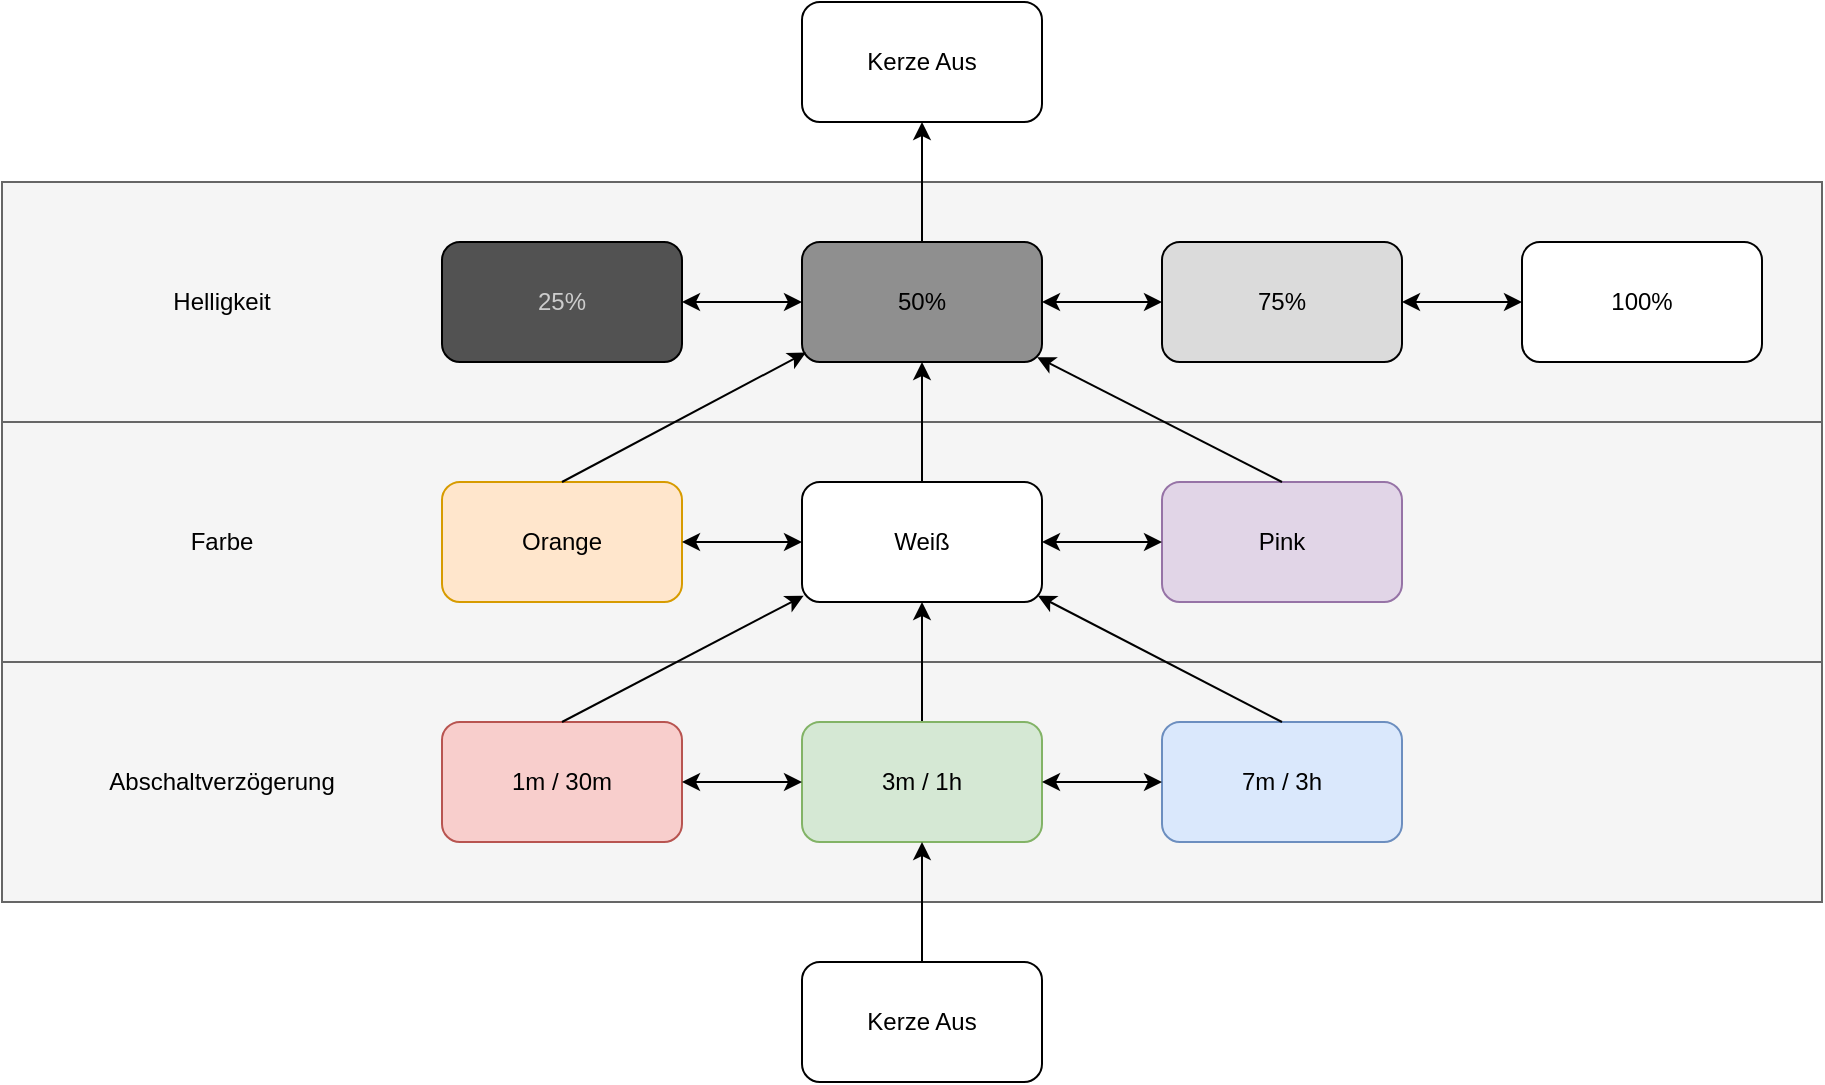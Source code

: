 <mxfile version="13.5.7" type="device"><diagram id="AVjqlTloTFYv55ZGAfW7" name="Page-1"><mxGraphModel dx="2732" dy="1081" grid="1" gridSize="10" guides="1" tooltips="1" connect="1" arrows="1" fold="1" page="1" pageScale="1" pageWidth="827" pageHeight="1169" math="0" shadow="0"><root><mxCell id="0"/><mxCell id="1" parent="0"/><mxCell id="94LGESto5bZdLPIoVkyo-36" value="" style="rounded=0;whiteSpace=wrap;html=1;strokeColor=#666666;fillColor=#f5f5f5;fontColor=#333333;" vertex="1" parent="1"><mxGeometry x="-40" y="420" width="910" height="120" as="geometry"/></mxCell><mxCell id="94LGESto5bZdLPIoVkyo-35" value="" style="rounded=0;whiteSpace=wrap;html=1;strokeColor=#666666;fillColor=#f5f5f5;fontColor=#333333;" vertex="1" parent="1"><mxGeometry x="-40" y="540" width="910" height="120" as="geometry"/></mxCell><mxCell id="94LGESto5bZdLPIoVkyo-34" value="" style="rounded=0;whiteSpace=wrap;html=1;strokeColor=#666666;fillColor=#f5f5f5;fontColor=#333333;" vertex="1" parent="1"><mxGeometry x="-40" y="660" width="910" height="120" as="geometry"/></mxCell><mxCell id="94LGESto5bZdLPIoVkyo-6" value="" style="edgeStyle=orthogonalEdgeStyle;rounded=0;orthogonalLoop=1;jettySize=auto;html=1;" edge="1" parent="1" source="94LGESto5bZdLPIoVkyo-3" target="94LGESto5bZdLPIoVkyo-4"><mxGeometry relative="1" as="geometry"/></mxCell><mxCell id="94LGESto5bZdLPIoVkyo-3" value="3m / 1h" style="rounded=1;whiteSpace=wrap;html=1;fillColor=#d5e8d4;strokeColor=#82b366;" vertex="1" parent="1"><mxGeometry x="360" y="690" width="120" height="60" as="geometry"/></mxCell><mxCell id="94LGESto5bZdLPIoVkyo-7" value="" style="edgeStyle=orthogonalEdgeStyle;rounded=0;orthogonalLoop=1;jettySize=auto;html=1;" edge="1" parent="1" source="94LGESto5bZdLPIoVkyo-4" target="94LGESto5bZdLPIoVkyo-5"><mxGeometry relative="1" as="geometry"/></mxCell><mxCell id="94LGESto5bZdLPIoVkyo-4" value="Weiß" style="rounded=1;whiteSpace=wrap;html=1;" vertex="1" parent="1"><mxGeometry x="360" y="570" width="120" height="60" as="geometry"/></mxCell><mxCell id="94LGESto5bZdLPIoVkyo-28" value="" style="edgeStyle=orthogonalEdgeStyle;rounded=0;orthogonalLoop=1;jettySize=auto;html=1;" edge="1" parent="1" source="94LGESto5bZdLPIoVkyo-5" target="94LGESto5bZdLPIoVkyo-26"><mxGeometry relative="1" as="geometry"/></mxCell><mxCell id="94LGESto5bZdLPIoVkyo-5" value="50%" style="rounded=1;whiteSpace=wrap;html=1;fillColor=#8F8F8F;" vertex="1" parent="1"><mxGeometry x="360" y="450" width="120" height="60" as="geometry"/></mxCell><mxCell id="94LGESto5bZdLPIoVkyo-11" value="7m / 3h" style="rounded=1;whiteSpace=wrap;html=1;fillColor=#dae8fc;strokeColor=#6c8ebf;" vertex="1" parent="1"><mxGeometry x="540" y="690" width="120" height="60" as="geometry"/></mxCell><mxCell id="94LGESto5bZdLPIoVkyo-13" value="Pink" style="rounded=1;whiteSpace=wrap;html=1;fillColor=#e1d5e7;strokeColor=#9673a6;" vertex="1" parent="1"><mxGeometry x="540" y="570" width="120" height="60" as="geometry"/></mxCell><mxCell id="94LGESto5bZdLPIoVkyo-14" value="75%" style="rounded=1;whiteSpace=wrap;html=1;fillColor=#DBDBDB;" vertex="1" parent="1"><mxGeometry x="540" y="450" width="120" height="60" as="geometry"/></mxCell><mxCell id="94LGESto5bZdLPIoVkyo-16" value="1m / 30m" style="rounded=1;whiteSpace=wrap;html=1;fillColor=#f8cecc;strokeColor=#b85450;" vertex="1" parent="1"><mxGeometry x="180" y="690" width="120" height="60" as="geometry"/></mxCell><mxCell id="94LGESto5bZdLPIoVkyo-18" value="Orange" style="rounded=1;whiteSpace=wrap;html=1;fillColor=#ffe6cc;strokeColor=#d79b00;" vertex="1" parent="1"><mxGeometry x="180" y="570" width="120" height="60" as="geometry"/></mxCell><mxCell id="94LGESto5bZdLPIoVkyo-19" value="&lt;font color=&quot;#cccccc&quot;&gt;25%&lt;/font&gt;" style="rounded=1;whiteSpace=wrap;html=1;fillColor=#525252;" vertex="1" parent="1"><mxGeometry x="180" y="450" width="120" height="60" as="geometry"/></mxCell><mxCell id="94LGESto5bZdLPIoVkyo-27" value="" style="edgeStyle=orthogonalEdgeStyle;rounded=0;orthogonalLoop=1;jettySize=auto;html=1;" edge="1" parent="1" source="94LGESto5bZdLPIoVkyo-25" target="94LGESto5bZdLPIoVkyo-3"><mxGeometry relative="1" as="geometry"/></mxCell><mxCell id="94LGESto5bZdLPIoVkyo-25" value="Kerze Aus" style="rounded=1;whiteSpace=wrap;html=1;" vertex="1" parent="1"><mxGeometry x="360" y="810" width="120" height="60" as="geometry"/></mxCell><mxCell id="94LGESto5bZdLPIoVkyo-26" value="Kerze Aus" style="rounded=1;whiteSpace=wrap;html=1;" vertex="1" parent="1"><mxGeometry x="360" y="330" width="120" height="60" as="geometry"/></mxCell><mxCell id="94LGESto5bZdLPIoVkyo-29" value="100%" style="rounded=1;whiteSpace=wrap;html=1;" vertex="1" parent="1"><mxGeometry x="720" y="450" width="120" height="60" as="geometry"/></mxCell><mxCell id="94LGESto5bZdLPIoVkyo-38" value="" style="endArrow=classic;html=1;exitX=0.5;exitY=0;exitDx=0;exitDy=0;entryX=0.98;entryY=0.96;entryDx=0;entryDy=0;entryPerimeter=0;" edge="1" parent="1" source="94LGESto5bZdLPIoVkyo-13" target="94LGESto5bZdLPIoVkyo-5"><mxGeometry width="50" height="50" relative="1" as="geometry"><mxPoint x="450" y="700" as="sourcePoint"/><mxPoint x="500" y="650" as="targetPoint"/></mxGeometry></mxCell><mxCell id="94LGESto5bZdLPIoVkyo-39" value="" style="endArrow=classic;html=1;exitX=0.5;exitY=0;exitDx=0;exitDy=0;entryX=0.017;entryY=0.92;entryDx=0;entryDy=0;entryPerimeter=0;" edge="1" parent="1" source="94LGESto5bZdLPIoVkyo-18" target="94LGESto5bZdLPIoVkyo-5"><mxGeometry width="50" height="50" relative="1" as="geometry"><mxPoint x="450" y="700" as="sourcePoint"/><mxPoint x="500" y="650" as="targetPoint"/></mxGeometry></mxCell><mxCell id="94LGESto5bZdLPIoVkyo-40" value="" style="endArrow=classic;html=1;exitX=0.5;exitY=0;exitDx=0;exitDy=0;entryX=0.007;entryY=0.947;entryDx=0;entryDy=0;entryPerimeter=0;" edge="1" parent="1" source="94LGESto5bZdLPIoVkyo-16" target="94LGESto5bZdLPIoVkyo-4"><mxGeometry width="50" height="50" relative="1" as="geometry"><mxPoint x="450" y="700" as="sourcePoint"/><mxPoint x="500" y="650" as="targetPoint"/></mxGeometry></mxCell><mxCell id="94LGESto5bZdLPIoVkyo-41" value="" style="endArrow=classic;html=1;exitX=0.5;exitY=0;exitDx=0;exitDy=0;entryX=0.983;entryY=0.947;entryDx=0;entryDy=0;entryPerimeter=0;" edge="1" parent="1" source="94LGESto5bZdLPIoVkyo-11" target="94LGESto5bZdLPIoVkyo-4"><mxGeometry width="50" height="50" relative="1" as="geometry"><mxPoint x="450" y="700" as="sourcePoint"/><mxPoint x="500" y="650" as="targetPoint"/></mxGeometry></mxCell><mxCell id="94LGESto5bZdLPIoVkyo-42" value="" style="endArrow=classic;startArrow=classic;html=1;exitX=1;exitY=0.5;exitDx=0;exitDy=0;entryX=0;entryY=0.5;entryDx=0;entryDy=0;" edge="1" parent="1" source="94LGESto5bZdLPIoVkyo-16" target="94LGESto5bZdLPIoVkyo-3"><mxGeometry width="50" height="50" relative="1" as="geometry"><mxPoint x="450" y="700" as="sourcePoint"/><mxPoint x="500" y="650" as="targetPoint"/></mxGeometry></mxCell><mxCell id="94LGESto5bZdLPIoVkyo-43" value="" style="endArrow=classic;startArrow=classic;html=1;exitX=0;exitY=0.5;exitDx=0;exitDy=0;entryX=1;entryY=0.5;entryDx=0;entryDy=0;" edge="1" parent="1" source="94LGESto5bZdLPIoVkyo-11" target="94LGESto5bZdLPIoVkyo-3"><mxGeometry width="50" height="50" relative="1" as="geometry"><mxPoint x="450" y="700" as="sourcePoint"/><mxPoint x="500" y="650" as="targetPoint"/></mxGeometry></mxCell><mxCell id="94LGESto5bZdLPIoVkyo-44" value="" style="endArrow=classic;startArrow=classic;html=1;exitX=1;exitY=0.5;exitDx=0;exitDy=0;entryX=0;entryY=0.5;entryDx=0;entryDy=0;" edge="1" parent="1" source="94LGESto5bZdLPIoVkyo-18" target="94LGESto5bZdLPIoVkyo-4"><mxGeometry width="50" height="50" relative="1" as="geometry"><mxPoint x="450" y="700" as="sourcePoint"/><mxPoint x="500" y="650" as="targetPoint"/></mxGeometry></mxCell><mxCell id="94LGESto5bZdLPIoVkyo-45" value="" style="endArrow=classic;startArrow=classic;html=1;exitX=0;exitY=0.5;exitDx=0;exitDy=0;entryX=1;entryY=0.5;entryDx=0;entryDy=0;" edge="1" parent="1" source="94LGESto5bZdLPIoVkyo-13" target="94LGESto5bZdLPIoVkyo-4"><mxGeometry width="50" height="50" relative="1" as="geometry"><mxPoint x="450" y="700" as="sourcePoint"/><mxPoint x="500" y="650" as="targetPoint"/></mxGeometry></mxCell><mxCell id="94LGESto5bZdLPIoVkyo-46" value="" style="endArrow=classic;startArrow=classic;html=1;exitX=1;exitY=0.5;exitDx=0;exitDy=0;entryX=0;entryY=0.5;entryDx=0;entryDy=0;" edge="1" parent="1" source="94LGESto5bZdLPIoVkyo-19" target="94LGESto5bZdLPIoVkyo-5"><mxGeometry width="50" height="50" relative="1" as="geometry"><mxPoint x="450" y="700" as="sourcePoint"/><mxPoint x="500" y="650" as="targetPoint"/></mxGeometry></mxCell><mxCell id="94LGESto5bZdLPIoVkyo-47" value="" style="endArrow=classic;startArrow=classic;html=1;exitX=1;exitY=0.5;exitDx=0;exitDy=0;entryX=0;entryY=0.5;entryDx=0;entryDy=0;" edge="1" parent="1" source="94LGESto5bZdLPIoVkyo-5" target="94LGESto5bZdLPIoVkyo-14"><mxGeometry width="50" height="50" relative="1" as="geometry"><mxPoint x="450" y="700" as="sourcePoint"/><mxPoint x="500" y="650" as="targetPoint"/></mxGeometry></mxCell><mxCell id="94LGESto5bZdLPIoVkyo-48" value="" style="endArrow=classic;startArrow=classic;html=1;exitX=0;exitY=0.5;exitDx=0;exitDy=0;entryX=1;entryY=0.5;entryDx=0;entryDy=0;" edge="1" parent="1" source="94LGESto5bZdLPIoVkyo-29" target="94LGESto5bZdLPIoVkyo-14"><mxGeometry width="50" height="50" relative="1" as="geometry"><mxPoint x="450" y="700" as="sourcePoint"/><mxPoint x="500" y="650" as="targetPoint"/></mxGeometry></mxCell><mxCell id="94LGESto5bZdLPIoVkyo-49" value="Abschaltverzögerung" style="text;html=1;strokeColor=none;fillColor=none;align=center;verticalAlign=middle;whiteSpace=wrap;rounded=0;" vertex="1" parent="1"><mxGeometry x="50" y="710" width="40" height="20" as="geometry"/></mxCell><mxCell id="94LGESto5bZdLPIoVkyo-50" value="Farbe" style="text;html=1;strokeColor=none;fillColor=none;align=center;verticalAlign=middle;whiteSpace=wrap;rounded=0;" vertex="1" parent="1"><mxGeometry x="50" y="590" width="40" height="20" as="geometry"/></mxCell><mxCell id="94LGESto5bZdLPIoVkyo-51" value="Helligkeit" style="text;html=1;strokeColor=none;fillColor=none;align=center;verticalAlign=middle;whiteSpace=wrap;rounded=0;" vertex="1" parent="1"><mxGeometry x="50" y="470" width="40" height="20" as="geometry"/></mxCell></root></mxGraphModel></diagram></mxfile>